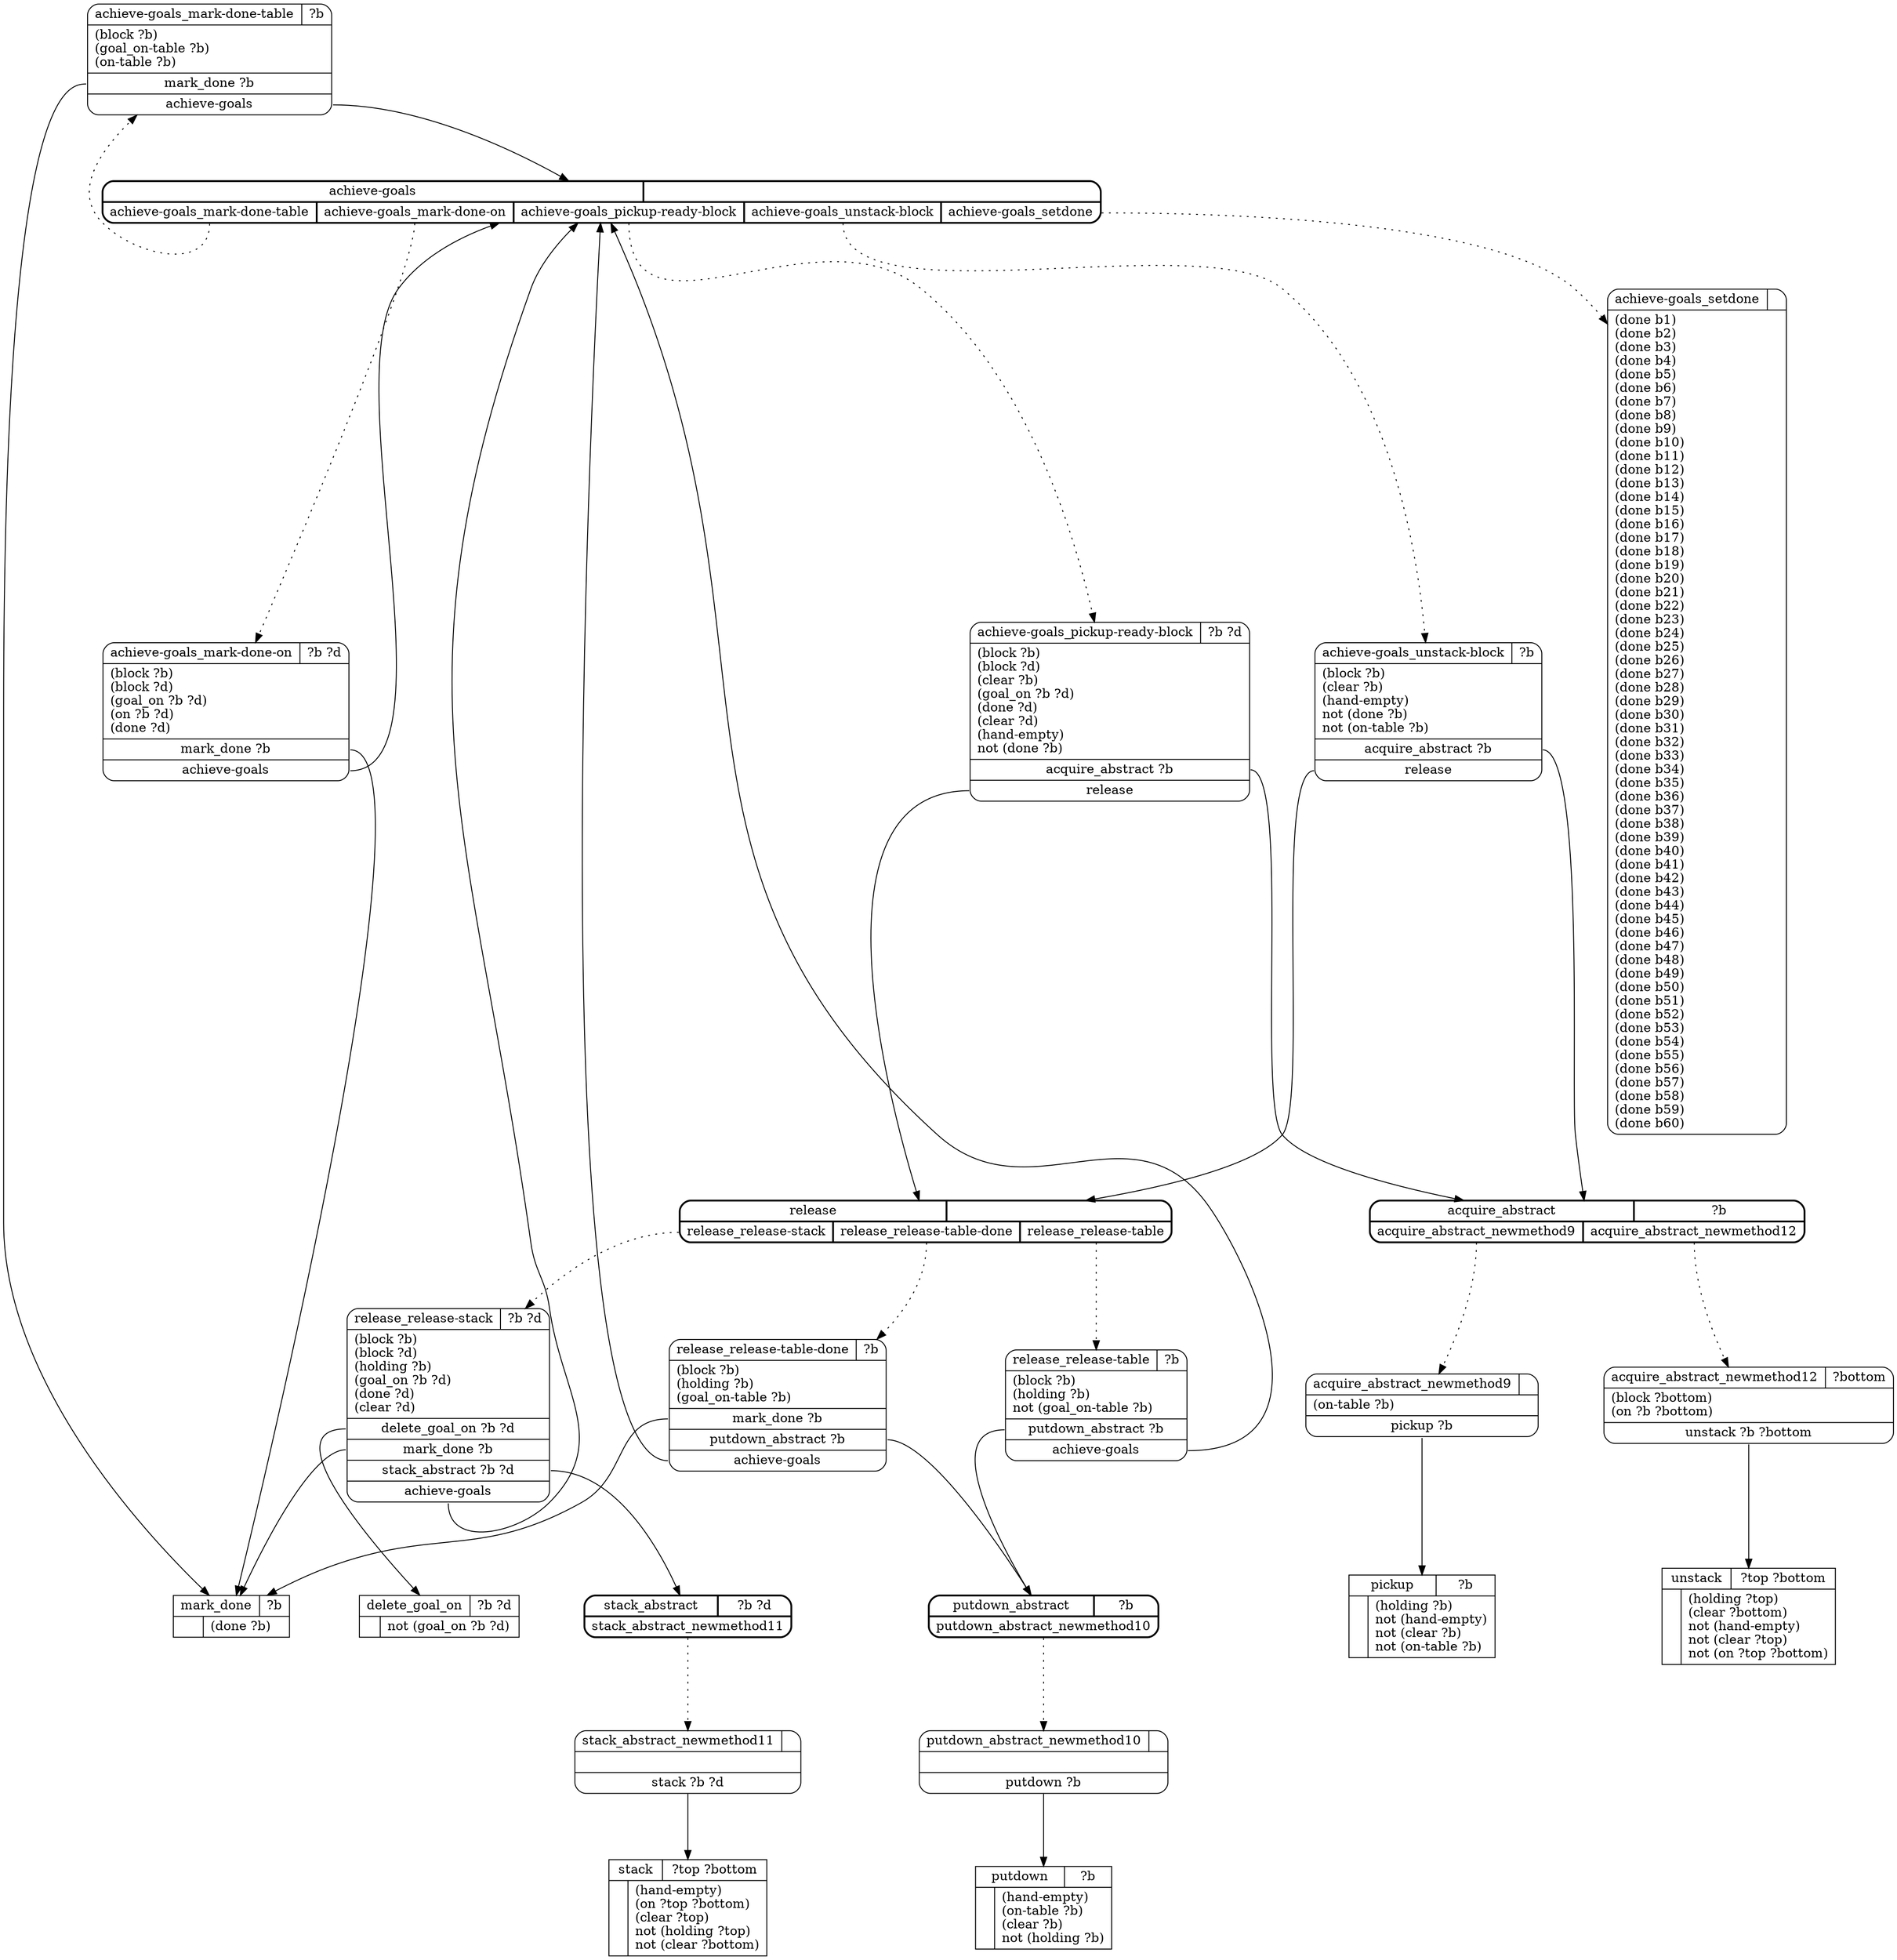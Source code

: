// Generated by Hype
digraph "blocks" {
  nodesep=1
  ranksep=1
  // Operators
  "mark_done" [
    shape=record
    label="{{mark_done|?b}|{|(done ?b)\l}}"
  ]
  "delete_goal_on" [
    shape=record
    label="{{delete_goal_on|?b ?d}|{|not (goal_on ?b ?d)\l}}"
  ]
  "pickup" [
    shape=record
    label="{{pickup|?b}|{|(holding ?b)\lnot (hand-empty)\lnot (clear ?b)\lnot (on-table ?b)\l}}"
  ]
  "putdown" [
    shape=record
    label="{{putdown|?b}|{|(hand-empty)\l(on-table ?b)\l(clear ?b)\lnot (holding ?b)\l}}"
  ]
  "stack" [
    shape=record
    label="{{stack|?top ?bottom}|{|(hand-empty)\l(on ?top ?bottom)\l(clear ?top)\lnot (holding ?top)\lnot (clear ?bottom)\l}}"
  ]
  "unstack" [
    shape=record
    label="{{unstack|?top ?bottom}|{|(holding ?top)\l(clear ?bottom)\lnot (hand-empty)\lnot (clear ?top)\lnot (on ?top ?bottom)\l}}"
  ]
  // Methods
  "achieve-goals" [
    shape=Mrecord
    style=bold
    label="{{achieve-goals|}|{<n0>achieve-goals_mark-done-table|<n1>achieve-goals_mark-done-on|<n2>achieve-goals_pickup-ready-block|<n3>achieve-goals_unstack-block|<n4>achieve-goals_setdone}}"
  ]
  "label_achieve-goals_mark-done-table" [
    shape=Mrecord
    label="{{achieve-goals_mark-done-table|?b}|(block ?b)\l(goal_on-table ?b)\l(on-table ?b)\l|<n0>mark_done ?b|<n1>achieve-goals}"
  ]
  "achieve-goals":n0 -> "label_achieve-goals_mark-done-table" [style=dotted]
  "label_achieve-goals_mark-done-table":n0 -> "mark_done"
  "label_achieve-goals_mark-done-table":n1 -> "achieve-goals"
  "label_achieve-goals_mark-done-on" [
    shape=Mrecord
    label="{{achieve-goals_mark-done-on|?b ?d}|(block ?b)\l(block ?d)\l(goal_on ?b ?d)\l(on ?b ?d)\l(done ?d)\l|<n0>mark_done ?b|<n1>achieve-goals}"
  ]
  "achieve-goals":n1 -> "label_achieve-goals_mark-done-on" [style=dotted]
  "label_achieve-goals_mark-done-on":n0 -> "mark_done"
  "label_achieve-goals_mark-done-on":n1 -> "achieve-goals"
  "label_achieve-goals_pickup-ready-block" [
    shape=Mrecord
    label="{{achieve-goals_pickup-ready-block|?b ?d}|(block ?b)\l(block ?d)\l(clear ?b)\l(goal_on ?b ?d)\l(done ?d)\l(clear ?d)\l(hand-empty)\lnot (done ?b)\l|<n0>acquire_abstract ?b|<n1>release}"
  ]
  "achieve-goals":n2 -> "label_achieve-goals_pickup-ready-block" [style=dotted]
  "label_achieve-goals_pickup-ready-block":n0 -> "acquire_abstract"
  "label_achieve-goals_pickup-ready-block":n1 -> "release"
  "label_achieve-goals_unstack-block" [
    shape=Mrecord
    label="{{achieve-goals_unstack-block|?b}|(block ?b)\l(clear ?b)\l(hand-empty)\lnot (done ?b)\lnot (on-table ?b)\l|<n0>acquire_abstract ?b|<n1>release}"
  ]
  "achieve-goals":n3 -> "label_achieve-goals_unstack-block" [style=dotted]
  "label_achieve-goals_unstack-block":n0 -> "acquire_abstract"
  "label_achieve-goals_unstack-block":n1 -> "release"
  "label_achieve-goals_setdone" [
    shape=Mrecord
    label="{{achieve-goals_setdone|}|(done b1)\l(done b2)\l(done b3)\l(done b4)\l(done b5)\l(done b6)\l(done b7)\l(done b8)\l(done b9)\l(done b10)\l(done b11)\l(done b12)\l(done b13)\l(done b14)\l(done b15)\l(done b16)\l(done b17)\l(done b18)\l(done b19)\l(done b20)\l(done b21)\l(done b22)\l(done b23)\l(done b24)\l(done b25)\l(done b26)\l(done b27)\l(done b28)\l(done b29)\l(done b30)\l(done b31)\l(done b32)\l(done b33)\l(done b34)\l(done b35)\l(done b36)\l(done b37)\l(done b38)\l(done b39)\l(done b40)\l(done b41)\l(done b42)\l(done b43)\l(done b44)\l(done b45)\l(done b46)\l(done b47)\l(done b48)\l(done b49)\l(done b50)\l(done b51)\l(done b52)\l(done b53)\l(done b54)\l(done b55)\l(done b56)\l(done b57)\l(done b58)\l(done b59)\l(done b60)\l}"
  ]
  "achieve-goals":n4 -> "label_achieve-goals_setdone" [style=dotted]
  "release" [
    shape=Mrecord
    style=bold
    label="{{release|}|{<n0>release_release-stack|<n1>release_release-table-done|<n2>release_release-table}}"
  ]
  "label_release_release-stack" [
    shape=Mrecord
    label="{{release_release-stack|?b ?d}|(block ?b)\l(block ?d)\l(holding ?b)\l(goal_on ?b ?d)\l(done ?d)\l(clear ?d)\l|<n0>delete_goal_on ?b ?d|<n1>mark_done ?b|<n2>stack_abstract ?b ?d|<n3>achieve-goals}"
  ]
  "release":n0 -> "label_release_release-stack" [style=dotted]
  "label_release_release-stack":n0 -> "delete_goal_on"
  "label_release_release-stack":n1 -> "mark_done"
  "label_release_release-stack":n2 -> "stack_abstract"
  "label_release_release-stack":n3 -> "achieve-goals"
  "label_release_release-table-done" [
    shape=Mrecord
    label="{{release_release-table-done|?b}|(block ?b)\l(holding ?b)\l(goal_on-table ?b)\l|<n0>mark_done ?b|<n1>putdown_abstract ?b|<n2>achieve-goals}"
  ]
  "release":n1 -> "label_release_release-table-done" [style=dotted]
  "label_release_release-table-done":n0 -> "mark_done"
  "label_release_release-table-done":n1 -> "putdown_abstract"
  "label_release_release-table-done":n2 -> "achieve-goals"
  "label_release_release-table" [
    shape=Mrecord
    label="{{release_release-table|?b}|(block ?b)\l(holding ?b)\lnot (goal_on-table ?b)\l|<n0>putdown_abstract ?b|<n1>achieve-goals}"
  ]
  "release":n2 -> "label_release_release-table" [style=dotted]
  "label_release_release-table":n0 -> "putdown_abstract"
  "label_release_release-table":n1 -> "achieve-goals"
  "putdown_abstract" [
    shape=Mrecord
    style=bold
    label="{{putdown_abstract|?b}|{<n0>putdown_abstract_newmethod10}}"
  ]
  "label_putdown_abstract_newmethod10" [
    shape=Mrecord
    label="{{putdown_abstract_newmethod10|}||<n0>putdown ?b}"
  ]
  "putdown_abstract":n0 -> "label_putdown_abstract_newmethod10" [style=dotted]
  "label_putdown_abstract_newmethod10":n0 -> "putdown"
  "stack_abstract" [
    shape=Mrecord
    style=bold
    label="{{stack_abstract|?b ?d}|{<n0>stack_abstract_newmethod11}}"
  ]
  "label_stack_abstract_newmethod11" [
    shape=Mrecord
    label="{{stack_abstract_newmethod11|}||<n0>stack ?b ?d}"
  ]
  "stack_abstract":n0 -> "label_stack_abstract_newmethod11" [style=dotted]
  "label_stack_abstract_newmethod11":n0 -> "stack"
  "acquire_abstract" [
    shape=Mrecord
    style=bold
    label="{{acquire_abstract|?b}|{<n0>acquire_abstract_newmethod9|<n1>acquire_abstract_newmethod12}}"
  ]
  "label_acquire_abstract_newmethod9" [
    shape=Mrecord
    label="{{acquire_abstract_newmethod9|}|(on-table ?b)\l|<n0>pickup ?b}"
  ]
  "acquire_abstract":n0 -> "label_acquire_abstract_newmethod9" [style=dotted]
  "label_acquire_abstract_newmethod9":n0 -> "pickup"
  "label_acquire_abstract_newmethod12" [
    shape=Mrecord
    label="{{acquire_abstract_newmethod12|?bottom}|(block ?bottom)\l(on ?b ?bottom)\l|<n0>unstack ?b ?bottom}"
  ]
  "acquire_abstract":n1 -> "label_acquire_abstract_newmethod12" [style=dotted]
  "label_acquire_abstract_newmethod12":n0 -> "unstack"
}